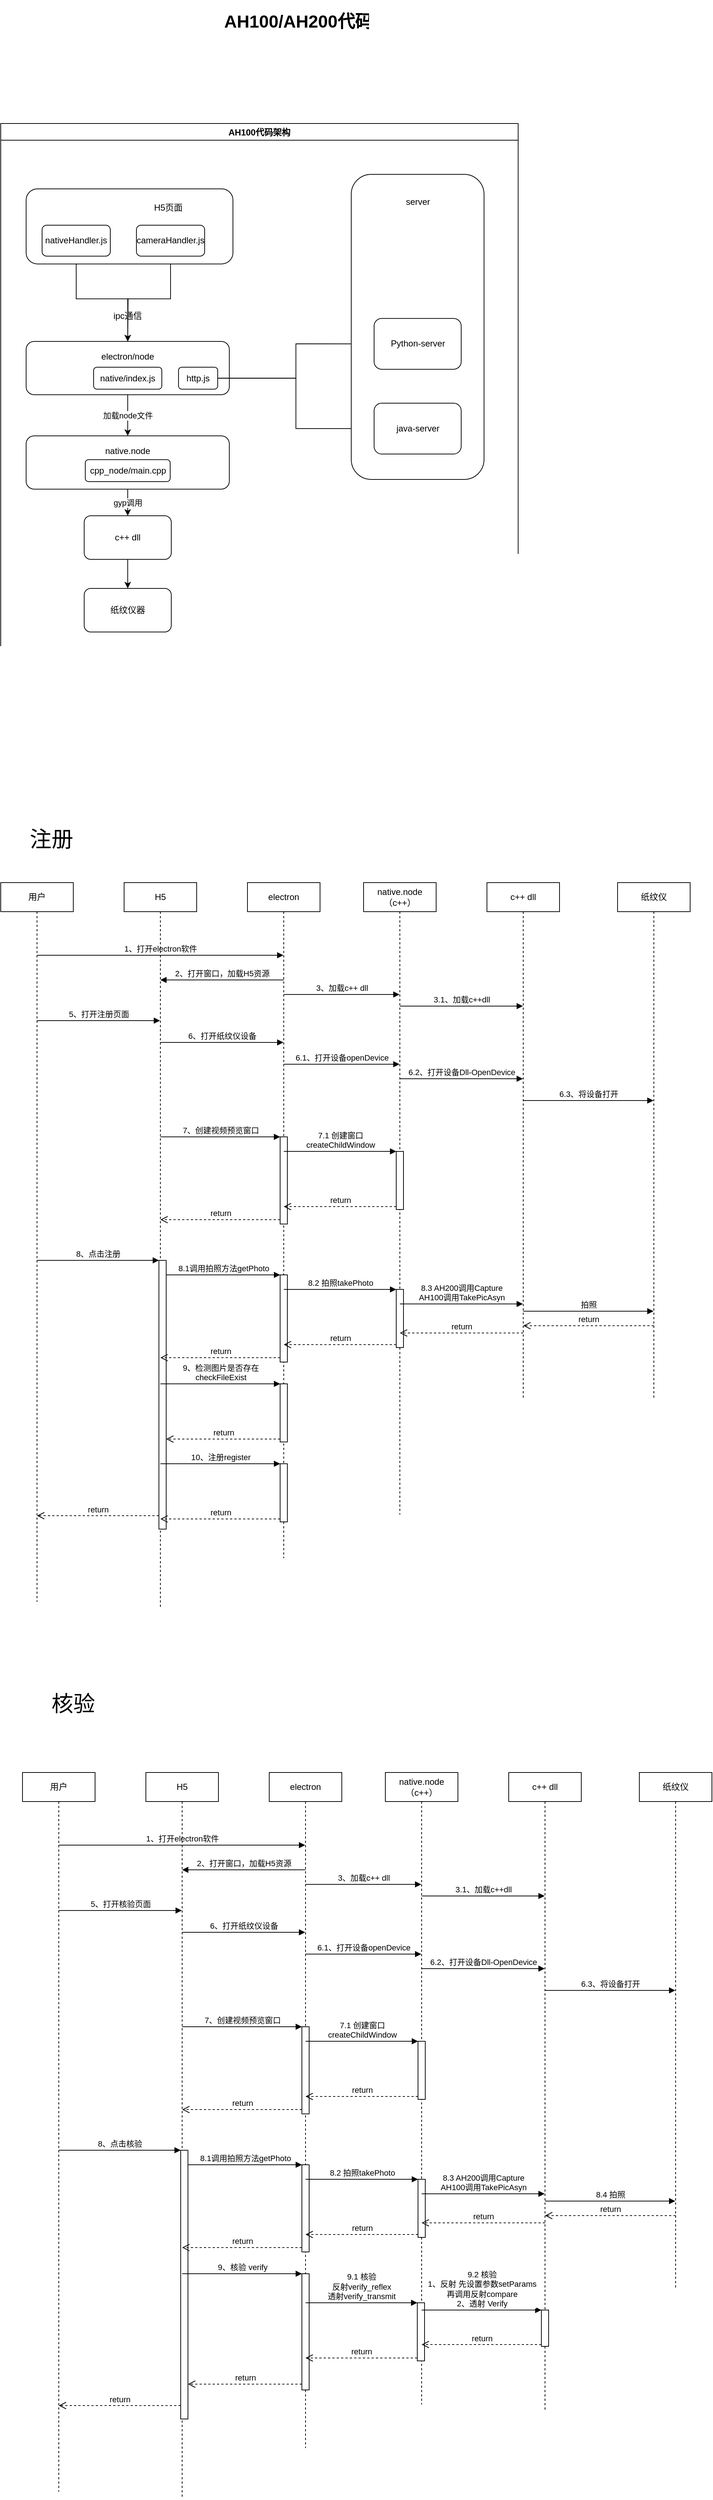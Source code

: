<mxfile version="20.2.3" type="device" pages="2"><diagram id="zmCFHGFmofHa6w2bGkb-" name="AH100/AH200架构"><mxGraphModel dx="2247" dy="2032" grid="1" gridSize="10" guides="1" tooltips="1" connect="1" arrows="1" fold="1" page="1" pageScale="1" pageWidth="827" pageHeight="1169" math="0" shadow="0"><root><mxCell id="0"/><mxCell id="1" parent="0"/><mxCell id="fkoUKDEH4g3PIdf-bIoS-76" value="&lt;h1&gt;AH100/AH200代码架构图&lt;/h1&gt;" style="text;html=1;strokeColor=none;fillColor=none;spacing=5;spacingTop=-20;whiteSpace=wrap;overflow=hidden;rounded=0;" parent="1" vertex="1"><mxGeometry x="-510" y="-1120" width="320" height="120" as="geometry"/></mxCell><mxCell id="fkoUKDEH4g3PIdf-bIoS-143" value="AH100代码架构" style="swimlane;" parent="1" vertex="1"><mxGeometry x="-813" y="-960" width="713" height="730" as="geometry"/></mxCell><mxCell id="tCTE_xH80gUlGNYTU55F-31" value="" style="group" parent="fkoUKDEH4g3PIdf-bIoS-143" vertex="1" connectable="0"><mxGeometry x="35" y="300" width="280" height="73.33" as="geometry"/></mxCell><mxCell id="tCTE_xH80gUlGNYTU55F-26" value="" style="rounded=1;whiteSpace=wrap;html=1;" parent="tCTE_xH80gUlGNYTU55F-31" vertex="1"><mxGeometry width="280" height="73.33" as="geometry"/></mxCell><mxCell id="tCTE_xH80gUlGNYTU55F-27" value="electron/node" style="text;html=1;strokeColor=none;fillColor=none;align=center;verticalAlign=middle;whiteSpace=wrap;rounded=0;" parent="tCTE_xH80gUlGNYTU55F-31" vertex="1"><mxGeometry x="110" y="9.995" width="60" height="22.726" as="geometry"/></mxCell><mxCell id="tCTE_xH80gUlGNYTU55F-28" value="native/index.js" style="rounded=1;whiteSpace=wrap;html=1;" parent="tCTE_xH80gUlGNYTU55F-31" vertex="1"><mxGeometry x="93" y="35.453" width="94" height="30.302" as="geometry"/></mxCell><mxCell id="tCTE_xH80gUlGNYTU55F-29" value="http.js" style="rounded=1;whiteSpace=wrap;html=1;" parent="tCTE_xH80gUlGNYTU55F-31" vertex="1"><mxGeometry x="210" y="35.45" width="54" height="30.3" as="geometry"/></mxCell><mxCell id="tCTE_xH80gUlGNYTU55F-13" style="edgeStyle=orthogonalEdgeStyle;rounded=0;orthogonalLoop=1;jettySize=auto;html=1;exitX=0.5;exitY=1;exitDx=0;exitDy=0;" parent="fkoUKDEH4g3PIdf-bIoS-143" source="tCTE_xH80gUlGNYTU55F-19" edge="1"><mxGeometry relative="1" as="geometry"><mxPoint x="255" y="198.33" as="sourcePoint"/><mxPoint x="175" y="300" as="targetPoint"/></mxGeometry></mxCell><mxCell id="tCTE_xH80gUlGNYTU55F-11" style="edgeStyle=orthogonalEdgeStyle;rounded=0;orthogonalLoop=1;jettySize=auto;html=1;entryX=0;entryY=0.5;entryDx=0;entryDy=0;" parent="fkoUKDEH4g3PIdf-bIoS-143" source="tCTE_xH80gUlGNYTU55F-29" target="tCTE_xH80gUlGNYTU55F-4" edge="1"><mxGeometry relative="1" as="geometry"><mxPoint x="235" y="355" as="sourcePoint"/></mxGeometry></mxCell><mxCell id="tCTE_xH80gUlGNYTU55F-12" style="edgeStyle=orthogonalEdgeStyle;rounded=0;orthogonalLoop=1;jettySize=auto;html=1;entryX=0;entryY=0.5;entryDx=0;entryDy=0;" parent="fkoUKDEH4g3PIdf-bIoS-143" source="tCTE_xH80gUlGNYTU55F-29" target="tCTE_xH80gUlGNYTU55F-5" edge="1"><mxGeometry relative="1" as="geometry"><mxPoint x="235" y="355" as="sourcePoint"/></mxGeometry></mxCell><mxCell id="tCTE_xH80gUlGNYTU55F-35" style="edgeStyle=orthogonalEdgeStyle;rounded=0;orthogonalLoop=1;jettySize=auto;html=1;exitX=0.5;exitY=1;exitDx=0;exitDy=0;entryX=0.5;entryY=0;entryDx=0;entryDy=0;" parent="fkoUKDEH4g3PIdf-bIoS-143" source="tCTE_xH80gUlGNYTU55F-3" target="tCTE_xH80gUlGNYTU55F-34" edge="1"><mxGeometry relative="1" as="geometry"/></mxCell><mxCell id="tCTE_xH80gUlGNYTU55F-3" value="c++ dll" style="rounded=1;whiteSpace=wrap;html=1;" parent="fkoUKDEH4g3PIdf-bIoS-143" vertex="1"><mxGeometry x="115" y="540" width="120" height="60" as="geometry"/></mxCell><mxCell id="tCTE_xH80gUlGNYTU55F-21" style="edgeStyle=orthogonalEdgeStyle;rounded=0;orthogonalLoop=1;jettySize=auto;html=1;exitX=0.5;exitY=1;exitDx=0;exitDy=0;entryX=0.5;entryY=0;entryDx=0;entryDy=0;" parent="fkoUKDEH4g3PIdf-bIoS-143" source="tCTE_xH80gUlGNYTU55F-17" target="tCTE_xH80gUlGNYTU55F-26" edge="1"><mxGeometry relative="1" as="geometry"><mxPoint x="175" y="295" as="targetPoint"/></mxGeometry></mxCell><mxCell id="tCTE_xH80gUlGNYTU55F-23" value="ipc通信" style="text;html=1;strokeColor=none;fillColor=none;align=center;verticalAlign=middle;whiteSpace=wrap;rounded=0;" parent="fkoUKDEH4g3PIdf-bIoS-143" vertex="1"><mxGeometry x="145" y="250" width="60" height="30" as="geometry"/></mxCell><mxCell id="tCTE_xH80gUlGNYTU55F-34" value="纸纹仪器" style="rounded=1;whiteSpace=wrap;html=1;" parent="fkoUKDEH4g3PIdf-bIoS-143" vertex="1"><mxGeometry x="115" y="640" width="120" height="60" as="geometry"/></mxCell><mxCell id="tCTE_xH80gUlGNYTU55F-36" value="" style="group" parent="fkoUKDEH4g3PIdf-bIoS-143" vertex="1" connectable="0"><mxGeometry x="35" y="430" width="280" height="73.33" as="geometry"/></mxCell><mxCell id="tCTE_xH80gUlGNYTU55F-37" value="" style="rounded=1;whiteSpace=wrap;html=1;" parent="tCTE_xH80gUlGNYTU55F-36" vertex="1"><mxGeometry width="280" height="73.33" as="geometry"/></mxCell><mxCell id="tCTE_xH80gUlGNYTU55F-38" value="native.node" style="text;html=1;strokeColor=none;fillColor=none;align=center;verticalAlign=middle;whiteSpace=wrap;rounded=0;" parent="tCTE_xH80gUlGNYTU55F-36" vertex="1"><mxGeometry x="110" y="9.995" width="60" height="22.726" as="geometry"/></mxCell><mxCell id="tCTE_xH80gUlGNYTU55F-39" value="cpp_node/main.cpp" style="rounded=1;whiteSpace=wrap;html=1;" parent="tCTE_xH80gUlGNYTU55F-36" vertex="1"><mxGeometry x="81.5" y="32.72" width="117" height="30.3" as="geometry"/></mxCell><mxCell id="tCTE_xH80gUlGNYTU55F-41" value="加载node文件" style="edgeStyle=orthogonalEdgeStyle;rounded=0;orthogonalLoop=1;jettySize=auto;html=1;exitX=0.5;exitY=1;exitDx=0;exitDy=0;" parent="fkoUKDEH4g3PIdf-bIoS-143" source="tCTE_xH80gUlGNYTU55F-26" target="tCTE_xH80gUlGNYTU55F-37" edge="1"><mxGeometry relative="1" as="geometry"/></mxCell><mxCell id="tCTE_xH80gUlGNYTU55F-42" value="gyp调用" style="edgeStyle=orthogonalEdgeStyle;rounded=0;orthogonalLoop=1;jettySize=auto;html=1;exitX=0.5;exitY=1;exitDx=0;exitDy=0;entryX=0.5;entryY=0;entryDx=0;entryDy=0;" parent="fkoUKDEH4g3PIdf-bIoS-143" source="tCTE_xH80gUlGNYTU55F-37" target="tCTE_xH80gUlGNYTU55F-3" edge="1"><mxGeometry relative="1" as="geometry"/></mxCell><mxCell id="tCTE_xH80gUlGNYTU55F-15" value="" style="rounded=1;whiteSpace=wrap;html=1;" parent="fkoUKDEH4g3PIdf-bIoS-143" vertex="1"><mxGeometry x="35" y="90" width="285" height="103.33" as="geometry"/></mxCell><mxCell id="tCTE_xH80gUlGNYTU55F-16" value="H5页面" style="text;html=1;strokeColor=none;fillColor=none;align=center;verticalAlign=middle;whiteSpace=wrap;rounded=0;" parent="fkoUKDEH4g3PIdf-bIoS-143" vertex="1"><mxGeometry x="201" y="100.005" width="60" height="32.024" as="geometry"/></mxCell><mxCell id="tCTE_xH80gUlGNYTU55F-17" value="nativeHandler.js" style="rounded=1;whiteSpace=wrap;html=1;" parent="fkoUKDEH4g3PIdf-bIoS-143" vertex="1"><mxGeometry x="57" y="139.957" width="94" height="42.699" as="geometry"/></mxCell><mxCell id="tCTE_xH80gUlGNYTU55F-19" value="cameraHandler.js" style="rounded=1;whiteSpace=wrap;html=1;" parent="fkoUKDEH4g3PIdf-bIoS-143" vertex="1"><mxGeometry x="187" y="139.957" width="94" height="42.699" as="geometry"/></mxCell><mxCell id="tCTE_xH80gUlGNYTU55F-7" value="" style="group" parent="fkoUKDEH4g3PIdf-bIoS-143" vertex="1" connectable="0"><mxGeometry x="483" y="70" width="183" height="420" as="geometry"/></mxCell><mxCell id="tCTE_xH80gUlGNYTU55F-6" value="" style="rounded=1;whiteSpace=wrap;html=1;" parent="tCTE_xH80gUlGNYTU55F-7" vertex="1"><mxGeometry width="183" height="420" as="geometry"/></mxCell><mxCell id="tCTE_xH80gUlGNYTU55F-4" value="Python-server" style="rounded=1;whiteSpace=wrap;html=1;" parent="tCTE_xH80gUlGNYTU55F-7" vertex="1"><mxGeometry x="31.5" y="198.333" width="120" height="70" as="geometry"/></mxCell><mxCell id="tCTE_xH80gUlGNYTU55F-5" value="java-server" style="rounded=1;whiteSpace=wrap;html=1;" parent="tCTE_xH80gUlGNYTU55F-7" vertex="1"><mxGeometry x="31.5" y="315" width="120" height="70" as="geometry"/></mxCell><mxCell id="tCTE_xH80gUlGNYTU55F-8" value="server" style="text;html=1;strokeColor=none;fillColor=none;align=center;verticalAlign=middle;whiteSpace=wrap;rounded=0;" parent="tCTE_xH80gUlGNYTU55F-7" vertex="1"><mxGeometry x="61.5" y="20.003" width="60" height="35" as="geometry"/></mxCell><mxCell id="ljxZ3_sD7o0f1O417ras-1" value="用户" style="shape=umlLifeline;perimeter=lifelinePerimeter;whiteSpace=wrap;html=1;container=1;collapsible=0;recursiveResize=0;outlineConnect=0;" parent="1" vertex="1"><mxGeometry x="-813" y="85" width="100" height="990" as="geometry"/></mxCell><mxCell id="ljxZ3_sD7o0f1O417ras-12" value="1、打开electron软件" style="html=1;verticalAlign=bottom;endArrow=block;rounded=0;" parent="ljxZ3_sD7o0f1O417ras-1" target="ljxZ3_sD7o0f1O417ras-4" edge="1"><mxGeometry width="80" relative="1" as="geometry"><mxPoint x="50" y="100" as="sourcePoint"/><mxPoint x="130" y="100" as="targetPoint"/></mxGeometry></mxCell><mxCell id="ljxZ3_sD7o0f1O417ras-16" value="5、打开注册页面" style="html=1;verticalAlign=bottom;endArrow=block;rounded=0;" parent="ljxZ3_sD7o0f1O417ras-1" target="ljxZ3_sD7o0f1O417ras-3" edge="1"><mxGeometry width="80" relative="1" as="geometry"><mxPoint x="50" y="190" as="sourcePoint"/><mxPoint x="130" y="190" as="targetPoint"/></mxGeometry></mxCell><mxCell id="ljxZ3_sD7o0f1O417ras-2" value="注册" style="text;html=1;strokeColor=none;fillColor=none;align=center;verticalAlign=middle;whiteSpace=wrap;rounded=0;strokeWidth=1;fontSize=30;" parent="1" vertex="1"><mxGeometry x="-813" y="10" width="140" height="30" as="geometry"/></mxCell><mxCell id="ljxZ3_sD7o0f1O417ras-3" value="H5" style="shape=umlLifeline;perimeter=lifelinePerimeter;whiteSpace=wrap;html=1;container=1;collapsible=0;recursiveResize=0;outlineConnect=0;" parent="1" vertex="1"><mxGeometry x="-643" y="85" width="100" height="1000" as="geometry"/></mxCell><mxCell id="ljxZ3_sD7o0f1O417ras-17" value="6、打开纸纹仪设备" style="html=1;verticalAlign=bottom;endArrow=block;rounded=0;" parent="ljxZ3_sD7o0f1O417ras-3" target="ljxZ3_sD7o0f1O417ras-4" edge="1"><mxGeometry width="80" relative="1" as="geometry"><mxPoint x="50" y="220" as="sourcePoint"/><mxPoint x="130" y="220" as="targetPoint"/></mxGeometry></mxCell><mxCell id="ljxZ3_sD7o0f1O417ras-32" value="" style="html=1;points=[];perimeter=orthogonalPerimeter;" parent="ljxZ3_sD7o0f1O417ras-3" vertex="1"><mxGeometry x="48" y="520" width="10" height="370" as="geometry"/></mxCell><mxCell id="ljxZ3_sD7o0f1O417ras-4" value="electron" style="shape=umlLifeline;perimeter=lifelinePerimeter;whiteSpace=wrap;html=1;container=1;collapsible=0;recursiveResize=0;outlineConnect=0;" parent="1" vertex="1"><mxGeometry x="-473" y="85" width="100" height="930" as="geometry"/></mxCell><mxCell id="ljxZ3_sD7o0f1O417ras-14" value="2、打开窗口，加载H5资源" style="html=1;verticalAlign=bottom;endArrow=block;rounded=0;" parent="ljxZ3_sD7o0f1O417ras-4" edge="1"><mxGeometry width="80" relative="1" as="geometry"><mxPoint x="50" y="134" as="sourcePoint"/><mxPoint x="-120.071" y="134" as="targetPoint"/></mxGeometry></mxCell><mxCell id="ljxZ3_sD7o0f1O417ras-18" value="6.1、打开设备openDevice" style="html=1;verticalAlign=bottom;endArrow=block;rounded=0;" parent="ljxZ3_sD7o0f1O417ras-4" target="ljxZ3_sD7o0f1O417ras-5" edge="1"><mxGeometry width="80" relative="1" as="geometry"><mxPoint x="50" y="250" as="sourcePoint"/><mxPoint x="130" y="250" as="targetPoint"/></mxGeometry></mxCell><mxCell id="ljxZ3_sD7o0f1O417ras-26" value="" style="html=1;points=[];perimeter=orthogonalPerimeter;" parent="ljxZ3_sD7o0f1O417ras-4" vertex="1"><mxGeometry x="45" y="350" width="10" height="120" as="geometry"/></mxCell><mxCell id="ljxZ3_sD7o0f1O417ras-35" value="" style="html=1;points=[];perimeter=orthogonalPerimeter;" parent="ljxZ3_sD7o0f1O417ras-4" vertex="1"><mxGeometry x="45" y="540" width="10" height="120" as="geometry"/></mxCell><mxCell id="ljxZ3_sD7o0f1O417ras-48" value="" style="html=1;points=[];perimeter=orthogonalPerimeter;" parent="ljxZ3_sD7o0f1O417ras-4" vertex="1"><mxGeometry x="45" y="690" width="10" height="80" as="geometry"/></mxCell><mxCell id="ljxZ3_sD7o0f1O417ras-51" value="" style="html=1;points=[];perimeter=orthogonalPerimeter;" parent="ljxZ3_sD7o0f1O417ras-4" vertex="1"><mxGeometry x="45" y="800" width="10" height="80" as="geometry"/></mxCell><mxCell id="ljxZ3_sD7o0f1O417ras-5" value="native.node（c++）" style="shape=umlLifeline;perimeter=lifelinePerimeter;whiteSpace=wrap;html=1;container=1;collapsible=0;recursiveResize=0;outlineConnect=0;" parent="1" vertex="1"><mxGeometry x="-313" y="85" width="100" height="870" as="geometry"/></mxCell><mxCell id="ljxZ3_sD7o0f1O417ras-15" value="3.1、加载c++dll" style="html=1;verticalAlign=bottom;endArrow=block;rounded=0;" parent="ljxZ3_sD7o0f1O417ras-5" target="ljxZ3_sD7o0f1O417ras-7" edge="1"><mxGeometry width="80" relative="1" as="geometry"><mxPoint x="50" y="170" as="sourcePoint"/><mxPoint x="130" y="170" as="targetPoint"/></mxGeometry></mxCell><mxCell id="ljxZ3_sD7o0f1O417ras-19" value="6.2、打开设备Dll-OpenDevice" style="html=1;verticalAlign=bottom;endArrow=block;rounded=0;" parent="ljxZ3_sD7o0f1O417ras-5" target="ljxZ3_sD7o0f1O417ras-7" edge="1"><mxGeometry width="80" relative="1" as="geometry"><mxPoint x="50" y="270" as="sourcePoint"/><mxPoint x="130" y="270" as="targetPoint"/></mxGeometry></mxCell><mxCell id="ljxZ3_sD7o0f1O417ras-29" value="" style="html=1;points=[];perimeter=orthogonalPerimeter;" parent="ljxZ3_sD7o0f1O417ras-5" vertex="1"><mxGeometry x="45" y="370" width="10" height="80" as="geometry"/></mxCell><mxCell id="ljxZ3_sD7o0f1O417ras-38" value="" style="html=1;points=[];perimeter=orthogonalPerimeter;" parent="ljxZ3_sD7o0f1O417ras-5" vertex="1"><mxGeometry x="45" y="560" width="10" height="80" as="geometry"/></mxCell><mxCell id="ljxZ3_sD7o0f1O417ras-44" value="8.3 AH200调用Capture&lt;br&gt;AH100调用TakePicAsyn" style="html=1;verticalAlign=bottom;endArrow=block;rounded=0;" parent="ljxZ3_sD7o0f1O417ras-5" target="ljxZ3_sD7o0f1O417ras-7" edge="1"><mxGeometry width="80" relative="1" as="geometry"><mxPoint x="50" y="580" as="sourcePoint"/><mxPoint x="130" y="580" as="targetPoint"/></mxGeometry></mxCell><mxCell id="ljxZ3_sD7o0f1O417ras-7" value="c++ dll" style="shape=umlLifeline;perimeter=lifelinePerimeter;whiteSpace=wrap;html=1;container=1;collapsible=0;recursiveResize=0;outlineConnect=0;" parent="1" vertex="1"><mxGeometry x="-143" y="85" width="100" height="710" as="geometry"/></mxCell><mxCell id="ljxZ3_sD7o0f1O417ras-20" value="6.3、将设备打开" style="html=1;verticalAlign=bottom;endArrow=block;rounded=0;" parent="ljxZ3_sD7o0f1O417ras-7" target="ljxZ3_sD7o0f1O417ras-8" edge="1"><mxGeometry width="80" relative="1" as="geometry"><mxPoint x="50" y="300" as="sourcePoint"/><mxPoint x="130" y="300" as="targetPoint"/></mxGeometry></mxCell><mxCell id="ljxZ3_sD7o0f1O417ras-45" value="拍照" style="html=1;verticalAlign=bottom;endArrow=block;rounded=0;" parent="ljxZ3_sD7o0f1O417ras-7" target="ljxZ3_sD7o0f1O417ras-8" edge="1"><mxGeometry width="80" relative="1" as="geometry"><mxPoint x="50" y="590" as="sourcePoint"/><mxPoint x="130" y="590" as="targetPoint"/></mxGeometry></mxCell><mxCell id="ljxZ3_sD7o0f1O417ras-8" value="纸纹仪" style="shape=umlLifeline;perimeter=lifelinePerimeter;whiteSpace=wrap;html=1;container=1;collapsible=0;recursiveResize=0;outlineConnect=0;" parent="1" vertex="1"><mxGeometry x="37" y="85" width="100" height="710" as="geometry"/></mxCell><mxCell id="ljxZ3_sD7o0f1O417ras-13" value="3、加载c++ dll" style="html=1;verticalAlign=bottom;endArrow=block;rounded=0;" parent="1" target="ljxZ3_sD7o0f1O417ras-5" edge="1"><mxGeometry width="80" relative="1" as="geometry"><mxPoint x="-423" y="239" as="sourcePoint"/><mxPoint x="-273" y="245" as="targetPoint"/></mxGeometry></mxCell><mxCell id="ljxZ3_sD7o0f1O417ras-27" value="7、创建视频预览窗口" style="html=1;verticalAlign=bottom;endArrow=block;entryX=0;entryY=0;rounded=0;" parent="1" source="ljxZ3_sD7o0f1O417ras-3" target="ljxZ3_sD7o0f1O417ras-26" edge="1"><mxGeometry relative="1" as="geometry"><mxPoint x="-498" y="435" as="sourcePoint"/></mxGeometry></mxCell><mxCell id="ljxZ3_sD7o0f1O417ras-28" value="return" style="html=1;verticalAlign=bottom;endArrow=open;dashed=1;endSize=8;exitX=0;exitY=0.95;rounded=0;" parent="1" source="ljxZ3_sD7o0f1O417ras-26" target="ljxZ3_sD7o0f1O417ras-3" edge="1"><mxGeometry relative="1" as="geometry"><mxPoint x="-498" y="511" as="targetPoint"/></mxGeometry></mxCell><mxCell id="ljxZ3_sD7o0f1O417ras-30" value="7.1 创建窗口&lt;br&gt;createChildWindow" style="html=1;verticalAlign=bottom;endArrow=block;entryX=0;entryY=0;rounded=0;" parent="1" source="ljxZ3_sD7o0f1O417ras-4" target="ljxZ3_sD7o0f1O417ras-29" edge="1"><mxGeometry relative="1" as="geometry"><mxPoint x="-338" y="455" as="sourcePoint"/></mxGeometry></mxCell><mxCell id="ljxZ3_sD7o0f1O417ras-31" value="return" style="html=1;verticalAlign=bottom;endArrow=open;dashed=1;endSize=8;exitX=0;exitY=0.95;rounded=0;" parent="1" source="ljxZ3_sD7o0f1O417ras-29" target="ljxZ3_sD7o0f1O417ras-4" edge="1"><mxGeometry relative="1" as="geometry"><mxPoint x="-338" y="531" as="targetPoint"/></mxGeometry></mxCell><mxCell id="ljxZ3_sD7o0f1O417ras-33" value="8、点击注册" style="html=1;verticalAlign=bottom;endArrow=block;entryX=0;entryY=0;rounded=0;" parent="1" source="ljxZ3_sD7o0f1O417ras-1" target="ljxZ3_sD7o0f1O417ras-32" edge="1"><mxGeometry relative="1" as="geometry"><mxPoint x="-665" y="605" as="sourcePoint"/></mxGeometry></mxCell><mxCell id="ljxZ3_sD7o0f1O417ras-34" value="return" style="html=1;verticalAlign=bottom;endArrow=open;dashed=1;endSize=8;exitX=0;exitY=0.95;rounded=0;" parent="1" source="ljxZ3_sD7o0f1O417ras-32" target="ljxZ3_sD7o0f1O417ras-1" edge="1"><mxGeometry relative="1" as="geometry"><mxPoint x="-665" y="681" as="targetPoint"/></mxGeometry></mxCell><mxCell id="ljxZ3_sD7o0f1O417ras-36" value="8.1调用拍照方法getPhoto" style="html=1;verticalAlign=bottom;endArrow=block;entryX=0;entryY=0;rounded=0;" parent="1" source="ljxZ3_sD7o0f1O417ras-32" target="ljxZ3_sD7o0f1O417ras-35" edge="1"><mxGeometry relative="1" as="geometry"><mxPoint x="-498" y="625" as="sourcePoint"/></mxGeometry></mxCell><mxCell id="ljxZ3_sD7o0f1O417ras-37" value="return" style="html=1;verticalAlign=bottom;endArrow=open;dashed=1;endSize=8;exitX=0;exitY=0.95;rounded=0;" parent="1" source="ljxZ3_sD7o0f1O417ras-35" target="ljxZ3_sD7o0f1O417ras-3" edge="1"><mxGeometry relative="1" as="geometry"><mxPoint x="-498" y="701" as="targetPoint"/></mxGeometry></mxCell><mxCell id="ljxZ3_sD7o0f1O417ras-39" value="8.2 拍照takePhoto" style="html=1;verticalAlign=bottom;endArrow=block;entryX=0;entryY=0;rounded=0;" parent="1" source="ljxZ3_sD7o0f1O417ras-4" target="ljxZ3_sD7o0f1O417ras-38" edge="1"><mxGeometry relative="1" as="geometry"><mxPoint x="-338" y="625" as="sourcePoint"/></mxGeometry></mxCell><mxCell id="ljxZ3_sD7o0f1O417ras-40" value="return" style="html=1;verticalAlign=bottom;endArrow=open;dashed=1;endSize=8;exitX=0;exitY=0.95;rounded=0;" parent="1" source="ljxZ3_sD7o0f1O417ras-38" target="ljxZ3_sD7o0f1O417ras-4" edge="1"><mxGeometry relative="1" as="geometry"><mxPoint x="-338" y="701" as="targetPoint"/></mxGeometry></mxCell><mxCell id="ljxZ3_sD7o0f1O417ras-46" value="return" style="html=1;verticalAlign=bottom;endArrow=open;dashed=1;endSize=8;rounded=0;" parent="1" target="ljxZ3_sD7o0f1O417ras-7" edge="1"><mxGeometry relative="1" as="geometry"><mxPoint x="87" y="695" as="sourcePoint"/><mxPoint x="7" y="695" as="targetPoint"/></mxGeometry></mxCell><mxCell id="ljxZ3_sD7o0f1O417ras-47" value="return" style="html=1;verticalAlign=bottom;endArrow=open;dashed=1;endSize=8;rounded=0;" parent="1" target="ljxZ3_sD7o0f1O417ras-5" edge="1"><mxGeometry relative="1" as="geometry"><mxPoint x="-93" y="705" as="sourcePoint"/><mxPoint x="-173" y="705" as="targetPoint"/></mxGeometry></mxCell><mxCell id="ljxZ3_sD7o0f1O417ras-49" value="9、检测图片是否存在&lt;br&gt;checkFileExist" style="html=1;verticalAlign=bottom;endArrow=block;entryX=0;entryY=0;rounded=0;" parent="1" source="ljxZ3_sD7o0f1O417ras-3" target="ljxZ3_sD7o0f1O417ras-48" edge="1"><mxGeometry relative="1" as="geometry"><mxPoint x="-498" y="815" as="sourcePoint"/></mxGeometry></mxCell><mxCell id="ljxZ3_sD7o0f1O417ras-50" value="return" style="html=1;verticalAlign=bottom;endArrow=open;dashed=1;endSize=8;exitX=0;exitY=0.95;rounded=0;" parent="1" source="ljxZ3_sD7o0f1O417ras-48" target="ljxZ3_sD7o0f1O417ras-32" edge="1"><mxGeometry relative="1" as="geometry"><mxPoint x="-498" y="891" as="targetPoint"/></mxGeometry></mxCell><mxCell id="ljxZ3_sD7o0f1O417ras-52" value="10、注册register" style="html=1;verticalAlign=bottom;endArrow=block;entryX=0;entryY=0;rounded=0;" parent="1" source="ljxZ3_sD7o0f1O417ras-3" target="ljxZ3_sD7o0f1O417ras-51" edge="1"><mxGeometry relative="1" as="geometry"><mxPoint x="-498" y="885" as="sourcePoint"/></mxGeometry></mxCell><mxCell id="ljxZ3_sD7o0f1O417ras-53" value="return" style="html=1;verticalAlign=bottom;endArrow=open;dashed=1;endSize=8;exitX=0;exitY=0.95;rounded=0;" parent="1" source="ljxZ3_sD7o0f1O417ras-51" target="ljxZ3_sD7o0f1O417ras-3" edge="1"><mxGeometry relative="1" as="geometry"><mxPoint x="-498" y="961" as="targetPoint"/></mxGeometry></mxCell><mxCell id="ljxZ3_sD7o0f1O417ras-95" value="用户" style="shape=umlLifeline;perimeter=lifelinePerimeter;whiteSpace=wrap;html=1;container=1;collapsible=0;recursiveResize=0;outlineConnect=0;" parent="1" vertex="1"><mxGeometry x="-783" y="1310" width="100" height="990" as="geometry"/></mxCell><mxCell id="ljxZ3_sD7o0f1O417ras-96" value="1、打开electron软件" style="html=1;verticalAlign=bottom;endArrow=block;rounded=0;" parent="ljxZ3_sD7o0f1O417ras-95" target="ljxZ3_sD7o0f1O417ras-102" edge="1"><mxGeometry width="80" relative="1" as="geometry"><mxPoint x="50" y="100" as="sourcePoint"/><mxPoint x="130" y="100" as="targetPoint"/></mxGeometry></mxCell><mxCell id="ljxZ3_sD7o0f1O417ras-97" value="5、打开核验页面" style="html=1;verticalAlign=bottom;endArrow=block;rounded=0;" parent="ljxZ3_sD7o0f1O417ras-95" target="ljxZ3_sD7o0f1O417ras-99" edge="1"><mxGeometry width="80" relative="1" as="geometry"><mxPoint x="50" y="190" as="sourcePoint"/><mxPoint x="130" y="190" as="targetPoint"/></mxGeometry></mxCell><mxCell id="ljxZ3_sD7o0f1O417ras-98" value="核验" style="text;html=1;strokeColor=none;fillColor=none;align=center;verticalAlign=middle;whiteSpace=wrap;rounded=0;fontSize=30;" parent="1" vertex="1"><mxGeometry x="-783" y="1200" width="140" height="30" as="geometry"/></mxCell><mxCell id="ljxZ3_sD7o0f1O417ras-99" value="H5" style="shape=umlLifeline;perimeter=lifelinePerimeter;whiteSpace=wrap;html=1;container=1;collapsible=0;recursiveResize=0;outlineConnect=0;" parent="1" vertex="1"><mxGeometry x="-613" y="1310" width="100" height="1000" as="geometry"/></mxCell><mxCell id="ljxZ3_sD7o0f1O417ras-100" value="6、打开纸纹仪设备" style="html=1;verticalAlign=bottom;endArrow=block;rounded=0;" parent="ljxZ3_sD7o0f1O417ras-99" target="ljxZ3_sD7o0f1O417ras-102" edge="1"><mxGeometry width="80" relative="1" as="geometry"><mxPoint x="50" y="220" as="sourcePoint"/><mxPoint x="130" y="220" as="targetPoint"/></mxGeometry></mxCell><mxCell id="ljxZ3_sD7o0f1O417ras-101" value="" style="html=1;points=[];perimeter=orthogonalPerimeter;" parent="ljxZ3_sD7o0f1O417ras-99" vertex="1"><mxGeometry x="48" y="520" width="10" height="370" as="geometry"/></mxCell><mxCell id="ljxZ3_sD7o0f1O417ras-102" value="electron" style="shape=umlLifeline;perimeter=lifelinePerimeter;whiteSpace=wrap;html=1;container=1;collapsible=0;recursiveResize=0;outlineConnect=0;" parent="1" vertex="1"><mxGeometry x="-443" y="1310" width="100" height="930" as="geometry"/></mxCell><mxCell id="ljxZ3_sD7o0f1O417ras-103" value="2、打开窗口，加载H5资源" style="html=1;verticalAlign=bottom;endArrow=block;rounded=0;" parent="ljxZ3_sD7o0f1O417ras-102" edge="1"><mxGeometry width="80" relative="1" as="geometry"><mxPoint x="50" y="134" as="sourcePoint"/><mxPoint x="-120.071" y="134" as="targetPoint"/></mxGeometry></mxCell><mxCell id="ljxZ3_sD7o0f1O417ras-104" value="6.1、打开设备openDevice" style="html=1;verticalAlign=bottom;endArrow=block;rounded=0;" parent="ljxZ3_sD7o0f1O417ras-102" target="ljxZ3_sD7o0f1O417ras-109" edge="1"><mxGeometry width="80" relative="1" as="geometry"><mxPoint x="50" y="250" as="sourcePoint"/><mxPoint x="130" y="250" as="targetPoint"/></mxGeometry></mxCell><mxCell id="ljxZ3_sD7o0f1O417ras-105" value="" style="html=1;points=[];perimeter=orthogonalPerimeter;" parent="ljxZ3_sD7o0f1O417ras-102" vertex="1"><mxGeometry x="45" y="350" width="10" height="120" as="geometry"/></mxCell><mxCell id="ljxZ3_sD7o0f1O417ras-106" value="" style="html=1;points=[];perimeter=orthogonalPerimeter;" parent="ljxZ3_sD7o0f1O417ras-102" vertex="1"><mxGeometry x="45" y="540" width="10" height="120" as="geometry"/></mxCell><mxCell id="ljxZ3_sD7o0f1O417ras-107" value="" style="html=1;points=[];perimeter=orthogonalPerimeter;" parent="ljxZ3_sD7o0f1O417ras-102" vertex="1"><mxGeometry x="45" y="690" width="10" height="160" as="geometry"/></mxCell><mxCell id="ljxZ3_sD7o0f1O417ras-109" value="native.node（c++）" style="shape=umlLifeline;perimeter=lifelinePerimeter;whiteSpace=wrap;html=1;container=1;collapsible=0;recursiveResize=0;outlineConnect=0;" parent="1" vertex="1"><mxGeometry x="-283" y="1310" width="100" height="870" as="geometry"/></mxCell><mxCell id="ljxZ3_sD7o0f1O417ras-110" value="3.1、加载c++dll" style="html=1;verticalAlign=bottom;endArrow=block;rounded=0;" parent="ljxZ3_sD7o0f1O417ras-109" target="ljxZ3_sD7o0f1O417ras-115" edge="1"><mxGeometry width="80" relative="1" as="geometry"><mxPoint x="50" y="170" as="sourcePoint"/><mxPoint x="130" y="170" as="targetPoint"/></mxGeometry></mxCell><mxCell id="ljxZ3_sD7o0f1O417ras-111" value="6.2、打开设备Dll-OpenDevice" style="html=1;verticalAlign=bottom;endArrow=block;rounded=0;" parent="ljxZ3_sD7o0f1O417ras-109" target="ljxZ3_sD7o0f1O417ras-115" edge="1"><mxGeometry width="80" relative="1" as="geometry"><mxPoint x="50" y="270" as="sourcePoint"/><mxPoint x="130" y="270" as="targetPoint"/></mxGeometry></mxCell><mxCell id="ljxZ3_sD7o0f1O417ras-112" value="" style="html=1;points=[];perimeter=orthogonalPerimeter;" parent="ljxZ3_sD7o0f1O417ras-109" vertex="1"><mxGeometry x="45" y="370" width="10" height="80" as="geometry"/></mxCell><mxCell id="ljxZ3_sD7o0f1O417ras-113" value="" style="html=1;points=[];perimeter=orthogonalPerimeter;" parent="ljxZ3_sD7o0f1O417ras-109" vertex="1"><mxGeometry x="45" y="560" width="10" height="80" as="geometry"/></mxCell><mxCell id="ljxZ3_sD7o0f1O417ras-114" value="8.3 AH200调用Capture&lt;br&gt;AH100调用TakePicAsyn" style="html=1;verticalAlign=bottom;endArrow=block;rounded=0;" parent="ljxZ3_sD7o0f1O417ras-109" target="ljxZ3_sD7o0f1O417ras-115" edge="1"><mxGeometry width="80" relative="1" as="geometry"><mxPoint x="50" y="580" as="sourcePoint"/><mxPoint x="130" y="580" as="targetPoint"/></mxGeometry></mxCell><mxCell id="ljxZ3_sD7o0f1O417ras-136" value="" style="html=1;points=[];perimeter=orthogonalPerimeter;" parent="ljxZ3_sD7o0f1O417ras-109" vertex="1"><mxGeometry x="44" y="730" width="10" height="80" as="geometry"/></mxCell><mxCell id="ljxZ3_sD7o0f1O417ras-115" value="c++ dll" style="shape=umlLifeline;perimeter=lifelinePerimeter;whiteSpace=wrap;html=1;container=1;collapsible=0;recursiveResize=0;outlineConnect=0;" parent="1" vertex="1"><mxGeometry x="-113" y="1310" width="100" height="880" as="geometry"/></mxCell><mxCell id="ljxZ3_sD7o0f1O417ras-116" value="6.3、将设备打开" style="html=1;verticalAlign=bottom;endArrow=block;rounded=0;" parent="ljxZ3_sD7o0f1O417ras-115" target="ljxZ3_sD7o0f1O417ras-118" edge="1"><mxGeometry width="80" relative="1" as="geometry"><mxPoint x="50" y="300" as="sourcePoint"/><mxPoint x="130" y="300" as="targetPoint"/></mxGeometry></mxCell><mxCell id="ljxZ3_sD7o0f1O417ras-117" value="8.4 拍照" style="html=1;verticalAlign=bottom;endArrow=block;rounded=0;" parent="ljxZ3_sD7o0f1O417ras-115" target="ljxZ3_sD7o0f1O417ras-118" edge="1"><mxGeometry width="80" relative="1" as="geometry"><mxPoint x="50" y="590" as="sourcePoint"/><mxPoint x="130" y="590" as="targetPoint"/></mxGeometry></mxCell><mxCell id="ljxZ3_sD7o0f1O417ras-139" value="" style="html=1;points=[];perimeter=orthogonalPerimeter;" parent="ljxZ3_sD7o0f1O417ras-115" vertex="1"><mxGeometry x="45" y="740" width="10" height="50" as="geometry"/></mxCell><mxCell id="ljxZ3_sD7o0f1O417ras-118" value="纸纹仪" style="shape=umlLifeline;perimeter=lifelinePerimeter;whiteSpace=wrap;html=1;container=1;collapsible=0;recursiveResize=0;outlineConnect=0;" parent="1" vertex="1"><mxGeometry x="67" y="1310" width="100" height="710" as="geometry"/></mxCell><mxCell id="ljxZ3_sD7o0f1O417ras-119" value="3、加载c++ dll" style="html=1;verticalAlign=bottom;endArrow=block;rounded=0;" parent="1" target="ljxZ3_sD7o0f1O417ras-109" edge="1"><mxGeometry width="80" relative="1" as="geometry"><mxPoint x="-393" y="1464" as="sourcePoint"/><mxPoint x="-243" y="1470" as="targetPoint"/></mxGeometry></mxCell><mxCell id="ljxZ3_sD7o0f1O417ras-120" value="7、创建视频预览窗口" style="html=1;verticalAlign=bottom;endArrow=block;entryX=0;entryY=0;rounded=0;" parent="1" source="ljxZ3_sD7o0f1O417ras-99" target="ljxZ3_sD7o0f1O417ras-105" edge="1"><mxGeometry relative="1" as="geometry"><mxPoint x="-468" y="1660" as="sourcePoint"/></mxGeometry></mxCell><mxCell id="ljxZ3_sD7o0f1O417ras-121" value="return" style="html=1;verticalAlign=bottom;endArrow=open;dashed=1;endSize=8;exitX=0;exitY=0.95;rounded=0;" parent="1" source="ljxZ3_sD7o0f1O417ras-105" target="ljxZ3_sD7o0f1O417ras-99" edge="1"><mxGeometry relative="1" as="geometry"><mxPoint x="-468" y="1736" as="targetPoint"/></mxGeometry></mxCell><mxCell id="ljxZ3_sD7o0f1O417ras-122" value="7.1 创建窗口&lt;br&gt;createChildWindow" style="html=1;verticalAlign=bottom;endArrow=block;entryX=0;entryY=0;rounded=0;" parent="1" source="ljxZ3_sD7o0f1O417ras-102" target="ljxZ3_sD7o0f1O417ras-112" edge="1"><mxGeometry relative="1" as="geometry"><mxPoint x="-308" y="1680" as="sourcePoint"/></mxGeometry></mxCell><mxCell id="ljxZ3_sD7o0f1O417ras-123" value="return" style="html=1;verticalAlign=bottom;endArrow=open;dashed=1;endSize=8;exitX=0;exitY=0.95;rounded=0;" parent="1" source="ljxZ3_sD7o0f1O417ras-112" target="ljxZ3_sD7o0f1O417ras-102" edge="1"><mxGeometry relative="1" as="geometry"><mxPoint x="-308" y="1756" as="targetPoint"/></mxGeometry></mxCell><mxCell id="ljxZ3_sD7o0f1O417ras-124" value="8、点击核验" style="html=1;verticalAlign=bottom;endArrow=block;entryX=0;entryY=0;rounded=0;" parent="1" source="ljxZ3_sD7o0f1O417ras-95" target="ljxZ3_sD7o0f1O417ras-101" edge="1"><mxGeometry relative="1" as="geometry"><mxPoint x="-635" y="1830" as="sourcePoint"/></mxGeometry></mxCell><mxCell id="ljxZ3_sD7o0f1O417ras-125" value="return" style="html=1;verticalAlign=bottom;endArrow=open;dashed=1;endSize=8;exitX=0;exitY=0.95;rounded=0;" parent="1" source="ljxZ3_sD7o0f1O417ras-101" target="ljxZ3_sD7o0f1O417ras-95" edge="1"><mxGeometry relative="1" as="geometry"><mxPoint x="-635" y="1906" as="targetPoint"/></mxGeometry></mxCell><mxCell id="ljxZ3_sD7o0f1O417ras-126" value="8.1调用拍照方法getPhoto" style="html=1;verticalAlign=bottom;endArrow=block;entryX=0;entryY=0;rounded=0;" parent="1" source="ljxZ3_sD7o0f1O417ras-101" target="ljxZ3_sD7o0f1O417ras-106" edge="1"><mxGeometry relative="1" as="geometry"><mxPoint x="-468" y="1850" as="sourcePoint"/></mxGeometry></mxCell><mxCell id="ljxZ3_sD7o0f1O417ras-127" value="return" style="html=1;verticalAlign=bottom;endArrow=open;dashed=1;endSize=8;exitX=0;exitY=0.95;rounded=0;" parent="1" source="ljxZ3_sD7o0f1O417ras-106" target="ljxZ3_sD7o0f1O417ras-99" edge="1"><mxGeometry relative="1" as="geometry"><mxPoint x="-468" y="1926" as="targetPoint"/></mxGeometry></mxCell><mxCell id="ljxZ3_sD7o0f1O417ras-128" value="8.2 拍照takePhoto" style="html=1;verticalAlign=bottom;endArrow=block;entryX=0;entryY=0;rounded=0;" parent="1" source="ljxZ3_sD7o0f1O417ras-102" target="ljxZ3_sD7o0f1O417ras-113" edge="1"><mxGeometry relative="1" as="geometry"><mxPoint x="-308" y="1850" as="sourcePoint"/></mxGeometry></mxCell><mxCell id="ljxZ3_sD7o0f1O417ras-129" value="return" style="html=1;verticalAlign=bottom;endArrow=open;dashed=1;endSize=8;exitX=0;exitY=0.95;rounded=0;" parent="1" source="ljxZ3_sD7o0f1O417ras-113" target="ljxZ3_sD7o0f1O417ras-102" edge="1"><mxGeometry relative="1" as="geometry"><mxPoint x="-308" y="1926" as="targetPoint"/></mxGeometry></mxCell><mxCell id="ljxZ3_sD7o0f1O417ras-130" value="return" style="html=1;verticalAlign=bottom;endArrow=open;dashed=1;endSize=8;rounded=0;" parent="1" target="ljxZ3_sD7o0f1O417ras-115" edge="1"><mxGeometry relative="1" as="geometry"><mxPoint x="117" y="1920" as="sourcePoint"/><mxPoint x="37" y="1920" as="targetPoint"/></mxGeometry></mxCell><mxCell id="ljxZ3_sD7o0f1O417ras-131" value="return" style="html=1;verticalAlign=bottom;endArrow=open;dashed=1;endSize=8;rounded=0;" parent="1" target="ljxZ3_sD7o0f1O417ras-109" edge="1"><mxGeometry relative="1" as="geometry"><mxPoint x="-63" y="1930" as="sourcePoint"/><mxPoint x="-143" y="1930" as="targetPoint"/></mxGeometry></mxCell><mxCell id="ljxZ3_sD7o0f1O417ras-132" value="9、核验 verify" style="html=1;verticalAlign=bottom;endArrow=block;entryX=0;entryY=0;rounded=0;" parent="1" source="ljxZ3_sD7o0f1O417ras-99" target="ljxZ3_sD7o0f1O417ras-107" edge="1"><mxGeometry relative="1" as="geometry"><mxPoint x="-468" y="2040" as="sourcePoint"/></mxGeometry></mxCell><mxCell id="ljxZ3_sD7o0f1O417ras-133" value="return" style="html=1;verticalAlign=bottom;endArrow=open;dashed=1;endSize=8;exitX=0;exitY=0.95;rounded=0;" parent="1" source="ljxZ3_sD7o0f1O417ras-107" target="ljxZ3_sD7o0f1O417ras-101" edge="1"><mxGeometry relative="1" as="geometry"><mxPoint x="-468" y="2116" as="targetPoint"/></mxGeometry></mxCell><mxCell id="ljxZ3_sD7o0f1O417ras-137" value="9.1 核验&lt;br&gt;反射verify_reflex&lt;br&gt;透射verify_transmit" style="html=1;verticalAlign=bottom;endArrow=block;entryX=0;entryY=0;rounded=0;" parent="1" source="ljxZ3_sD7o0f1O417ras-102" target="ljxZ3_sD7o0f1O417ras-136" edge="1"><mxGeometry relative="1" as="geometry"><mxPoint x="-309" y="2040" as="sourcePoint"/></mxGeometry></mxCell><mxCell id="ljxZ3_sD7o0f1O417ras-138" value="return" style="html=1;verticalAlign=bottom;endArrow=open;dashed=1;endSize=8;exitX=0;exitY=0.95;rounded=0;" parent="1" source="ljxZ3_sD7o0f1O417ras-136" target="ljxZ3_sD7o0f1O417ras-102" edge="1"><mxGeometry relative="1" as="geometry"><mxPoint x="-309" y="2116" as="targetPoint"/></mxGeometry></mxCell><mxCell id="ljxZ3_sD7o0f1O417ras-140" value="9.2 核验&lt;br&gt;1、反射 先设置参数setParams&lt;br&gt;再调用反射compare&lt;br&gt;2、透射 Verify" style="html=1;verticalAlign=bottom;endArrow=block;entryX=0;entryY=0;rounded=0;" parent="1" source="ljxZ3_sD7o0f1O417ras-109" target="ljxZ3_sD7o0f1O417ras-139" edge="1"><mxGeometry relative="1" as="geometry"><mxPoint x="-138" y="2040" as="sourcePoint"/></mxGeometry></mxCell><mxCell id="ljxZ3_sD7o0f1O417ras-141" value="return" style="html=1;verticalAlign=bottom;endArrow=open;dashed=1;endSize=8;exitX=0;exitY=0.95;rounded=0;" parent="1" source="ljxZ3_sD7o0f1O417ras-139" target="ljxZ3_sD7o0f1O417ras-109" edge="1"><mxGeometry relative="1" as="geometry"><mxPoint x="-138" y="2116" as="targetPoint"/></mxGeometry></mxCell></root></mxGraphModel></diagram><diagram id="KAlyXby4cFu9wt7T3eTB" name="AH400/BH400架构"><mxGraphModel dx="2247" dy="2032" grid="1" gridSize="10" guides="1" tooltips="1" connect="1" arrows="1" fold="1" page="1" pageScale="1" pageWidth="827" pageHeight="1169" math="0" shadow="0"><root><mxCell id="0"/><mxCell id="1" parent="0"/><mxCell id="ugCmVkDNztVEb8BySNqa-1" value="BH400代码架构" style="swimlane;" parent="1" vertex="1"><mxGeometry x="-813" y="-960" width="853" height="730" as="geometry"/></mxCell><mxCell id="2jKQuim6VepJAd8wiZVj-14" value="" style="rounded=1;whiteSpace=wrap;html=1;" parent="ugCmVkDNztVEb8BySNqa-1" vertex="1"><mxGeometry x="43" y="298.34" width="392" height="133.33" as="geometry"/></mxCell><mxCell id="ugCmVkDNztVEb8BySNqa-13" value="" style="group" parent="ugCmVkDNztVEb8BySNqa-1" vertex="1" connectable="0"><mxGeometry x="575" y="60" width="183" height="580" as="geometry"/></mxCell><mxCell id="ugCmVkDNztVEb8BySNqa-14" value="" style="rounded=1;whiteSpace=wrap;html=1;" parent="ugCmVkDNztVEb8BySNqa-13" vertex="1"><mxGeometry width="183" height="580" as="geometry"/></mxCell><mxCell id="ugCmVkDNztVEb8BySNqa-15" value="Python-server" style="rounded=1;whiteSpace=wrap;html=1;" parent="ugCmVkDNztVEb8BySNqa-13" vertex="1"><mxGeometry x="38" y="139.999" width="120" height="96.667" as="geometry"/></mxCell><mxCell id="ugCmVkDNztVEb8BySNqa-16" value="java-server" style="rounded=1;whiteSpace=wrap;html=1;" parent="ugCmVkDNztVEb8BySNqa-13" vertex="1"><mxGeometry x="38" y="390" width="120" height="96.667" as="geometry"/></mxCell><mxCell id="ugCmVkDNztVEb8BySNqa-17" value="server" style="text;html=1;strokeColor=none;fillColor=none;align=center;verticalAlign=middle;whiteSpace=wrap;rounded=0;" parent="ugCmVkDNztVEb8BySNqa-13" vertex="1"><mxGeometry x="61.5" y="27.624" width="60" height="48.333" as="geometry"/></mxCell><mxCell id="ugCmVkDNztVEb8BySNqa-27" value="纸纹仪器" style="rounded=1;whiteSpace=wrap;html=1;" parent="ugCmVkDNztVEb8BySNqa-1" vertex="1"><mxGeometry x="73" y="580" width="120" height="60" as="geometry"/></mxCell><mxCell id="ugCmVkDNztVEb8BySNqa-3" value="" style="rounded=1;whiteSpace=wrap;html=1;" parent="ugCmVkDNztVEb8BySNqa-1" vertex="1"><mxGeometry x="35" y="60" width="392" height="133.33" as="geometry"/></mxCell><mxCell id="2jKQuim6VepJAd8wiZVj-21" style="edgeStyle=orthogonalEdgeStyle;rounded=0;orthogonalLoop=1;jettySize=auto;html=1;exitX=0.5;exitY=1;exitDx=0;exitDy=0;entryX=0.5;entryY=0;entryDx=0;entryDy=0;fontSize=30;" parent="ugCmVkDNztVEb8BySNqa-1" source="2jKQuim6VepJAd8wiZVj-12" target="2jKQuim6VepJAd8wiZVj-16" edge="1"><mxGeometry relative="1" as="geometry"/></mxCell><mxCell id="2jKQuim6VepJAd8wiZVj-12" value="requestHandler" style="rounded=1;whiteSpace=wrap;html=1;" parent="ugCmVkDNztVEb8BySNqa-1" vertex="1"><mxGeometry x="253" y="110.003" width="120" height="70" as="geometry"/></mxCell><mxCell id="2jKQuim6VepJAd8wiZVj-13" value="H5页面" style="text;html=1;strokeColor=none;fillColor=none;align=center;verticalAlign=middle;whiteSpace=wrap;rounded=0;" parent="ugCmVkDNztVEb8BySNqa-1" vertex="1"><mxGeometry x="183" y="70.005" width="60" height="32.024" as="geometry"/></mxCell><mxCell id="2jKQuim6VepJAd8wiZVj-22" style="edgeStyle=orthogonalEdgeStyle;rounded=0;orthogonalLoop=1;jettySize=auto;html=1;exitX=1;exitY=0.5;exitDx=0;exitDy=0;entryX=0;entryY=0.5;entryDx=0;entryDy=0;fontSize=30;" parent="ugCmVkDNztVEb8BySNqa-1" source="2jKQuim6VepJAd8wiZVj-16" target="ugCmVkDNztVEb8BySNqa-15" edge="1"><mxGeometry relative="1" as="geometry"/></mxCell><mxCell id="2jKQuim6VepJAd8wiZVj-23" style="edgeStyle=orthogonalEdgeStyle;rounded=0;orthogonalLoop=1;jettySize=auto;html=1;entryX=0;entryY=0.5;entryDx=0;entryDy=0;fontSize=30;" parent="ugCmVkDNztVEb8BySNqa-1" source="2jKQuim6VepJAd8wiZVj-16" target="ugCmVkDNztVEb8BySNqa-16" edge="1"><mxGeometry relative="1" as="geometry"/></mxCell><mxCell id="2jKQuim6VepJAd8wiZVj-16" value="server" style="rounded=1;whiteSpace=wrap;html=1;" parent="ugCmVkDNztVEb8BySNqa-1" vertex="1"><mxGeometry x="253" y="341.003" width="120" height="70" as="geometry"/></mxCell><mxCell id="2jKQuim6VepJAd8wiZVj-20" style="edgeStyle=orthogonalEdgeStyle;rounded=0;orthogonalLoop=1;jettySize=auto;html=1;exitX=0.5;exitY=1;exitDx=0;exitDy=0;entryX=0.5;entryY=0;entryDx=0;entryDy=0;fontSize=30;" parent="ugCmVkDNztVEb8BySNqa-1" source="2jKQuim6VepJAd8wiZVj-17" target="ugCmVkDNztVEb8BySNqa-27" edge="1"><mxGeometry relative="1" as="geometry"/></mxCell><mxCell id="2jKQuim6VepJAd8wiZVj-17" value="native" style="rounded=1;whiteSpace=wrap;html=1;" parent="ugCmVkDNztVEb8BySNqa-1" vertex="1"><mxGeometry x="73" y="341.003" width="120" height="70" as="geometry"/></mxCell><mxCell id="2jKQuim6VepJAd8wiZVj-19" value="C++" style="text;html=1;strokeColor=none;fillColor=none;align=center;verticalAlign=middle;whiteSpace=wrap;rounded=0;" parent="ugCmVkDNztVEb8BySNqa-1" vertex="1"><mxGeometry x="183" y="308.975" width="60" height="32.024" as="geometry"/></mxCell><mxCell id="2jKQuim6VepJAd8wiZVj-24" value="业务代码" style="rounded=1;whiteSpace=wrap;html=1;" parent="ugCmVkDNztVEb8BySNqa-1" vertex="1"><mxGeometry x="73" y="110.003" width="120" height="70" as="geometry"/></mxCell><mxCell id="6LiFtkEkWJRg6t7Xekv3-1" value="&lt;h1&gt;AH400/BH100代码架构图&lt;/h1&gt;" style="text;html=1;strokeColor=none;fillColor=none;spacing=5;spacingTop=-20;whiteSpace=wrap;overflow=hidden;rounded=0;" parent="1" vertex="1"><mxGeometry x="-510" y="-1120" width="330" height="120" as="geometry"/></mxCell></root></mxGraphModel></diagram></mxfile>
